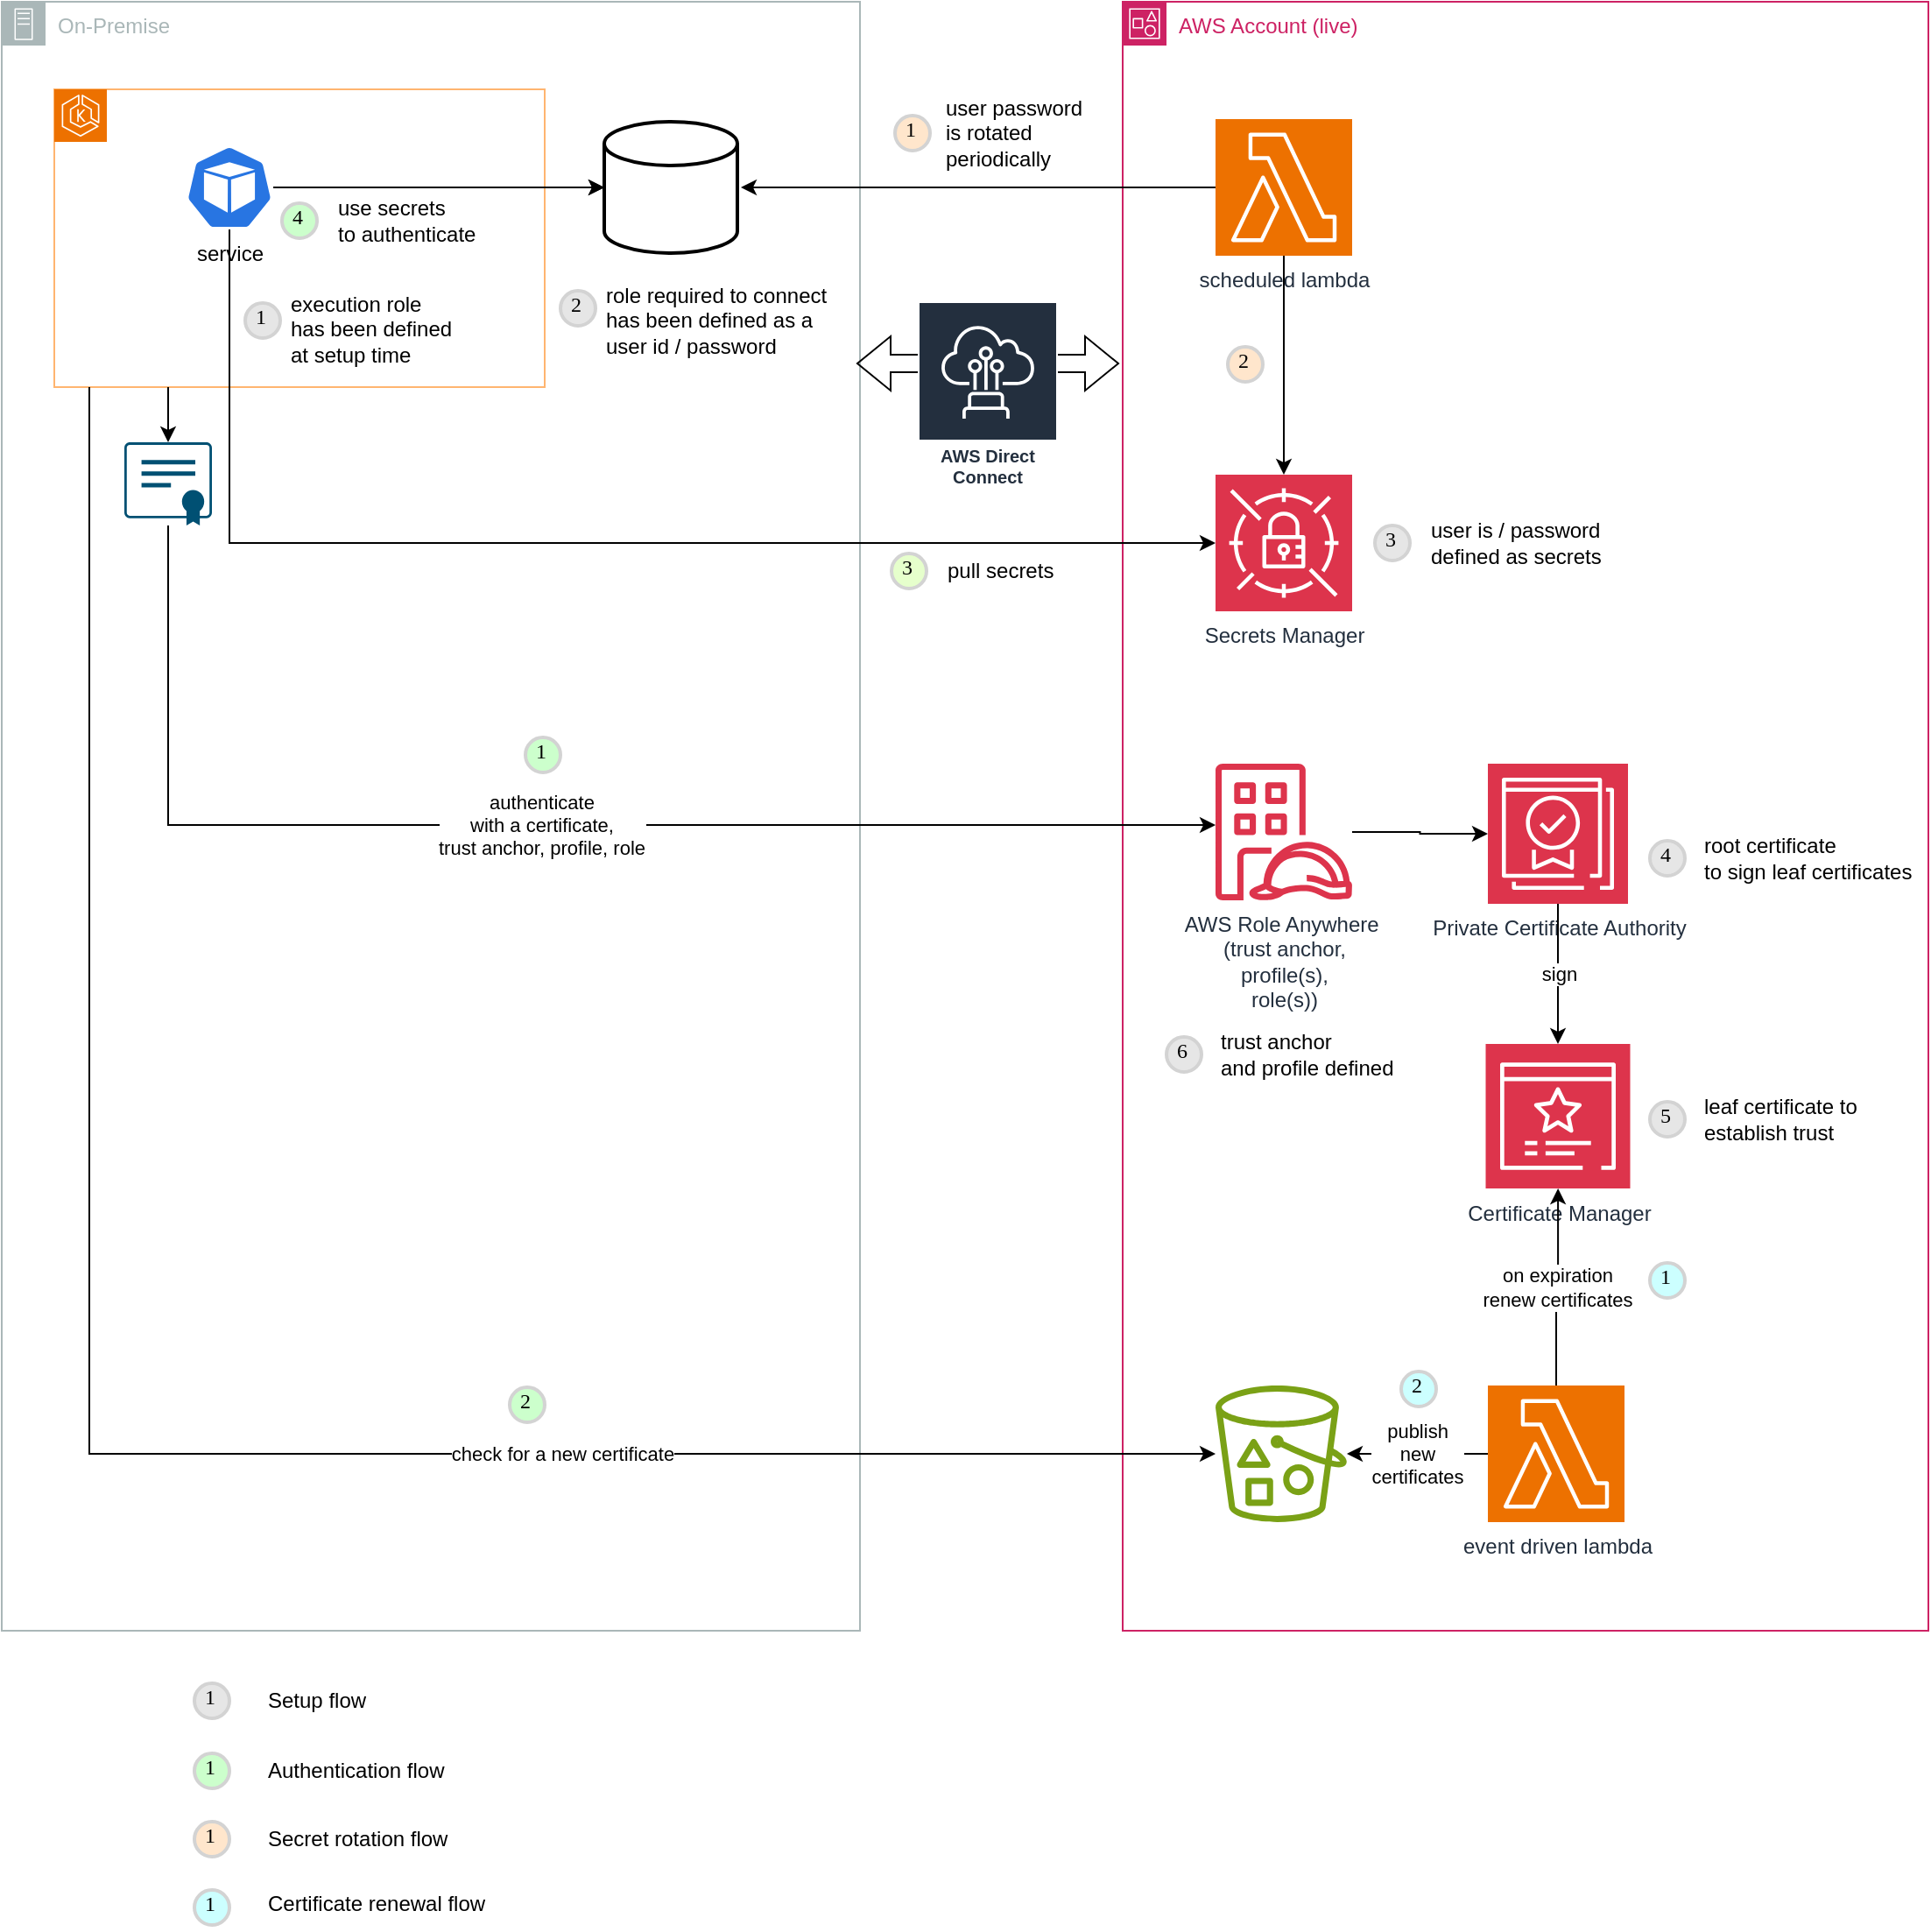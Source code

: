 <mxfile version="24.7.5">
  <diagram name="Page-1" id="AaEKmFql1r_eWt5HkwO5">
    <mxGraphModel dx="1026" dy="743" grid="1" gridSize="10" guides="1" tooltips="1" connect="1" arrows="1" fold="1" page="1" pageScale="1" pageWidth="827" pageHeight="1169" math="0" shadow="0">
      <root>
        <mxCell id="0" />
        <mxCell id="1" parent="0" />
        <mxCell id="3Bf_FbH5OQ8NM-TsNob--1" value="On-Premise" style="sketch=0;outlineConnect=0;gradientColor=none;html=1;whiteSpace=wrap;fontSize=12;fontStyle=0;shape=mxgraph.aws4.group;grIcon=mxgraph.aws4.group_on_premise;strokeColor=#AAB7B8;fillColor=none;verticalAlign=top;align=left;spacingLeft=30;fontColor=#AAB7B8;dashed=0;" vertex="1" parent="1">
          <mxGeometry x="60" y="150" width="490" height="930" as="geometry" />
        </mxCell>
        <mxCell id="3Bf_FbH5OQ8NM-TsNob--2" value="AWS Account (live)" style="points=[[0,0],[0.25,0],[0.5,0],[0.75,0],[1,0],[1,0.25],[1,0.5],[1,0.75],[1,1],[0.75,1],[0.5,1],[0.25,1],[0,1],[0,0.75],[0,0.5],[0,0.25]];outlineConnect=0;gradientColor=none;html=1;whiteSpace=wrap;fontSize=12;fontStyle=0;container=0;pointerEvents=0;collapsible=0;recursiveResize=0;shape=mxgraph.aws4.group;grIcon=mxgraph.aws4.group_account;strokeColor=#CD2264;fillColor=none;verticalAlign=top;align=left;spacingLeft=30;fontColor=#CD2264;dashed=0;" vertex="1" parent="1">
          <mxGeometry x="700" y="150" width="460" height="930" as="geometry" />
        </mxCell>
        <mxCell id="3Bf_FbH5OQ8NM-TsNob--3" value="" style="rounded=0;whiteSpace=wrap;html=1;strokeColor=#FFB570;" vertex="1" parent="1">
          <mxGeometry x="90" y="200" width="280" height="170" as="geometry" />
        </mxCell>
        <mxCell id="3Bf_FbH5OQ8NM-TsNob--4" style="edgeStyle=orthogonalEdgeStyle;rounded=0;orthogonalLoop=1;jettySize=auto;html=1;" edge="1" parent="1" source="3Bf_FbH5OQ8NM-TsNob--24">
          <mxGeometry relative="1" as="geometry">
            <mxPoint x="404" y="256" as="targetPoint" />
          </mxGeometry>
        </mxCell>
        <mxCell id="3Bf_FbH5OQ8NM-TsNob--5" value="" style="sketch=0;points=[[0,0,0],[0.25,0,0],[0.5,0,0],[0.75,0,0],[1,0,0],[0,1,0],[0.25,1,0],[0.5,1,0],[0.75,1,0],[1,1,0],[0,0.25,0],[0,0.5,0],[0,0.75,0],[1,0.25,0],[1,0.5,0],[1,0.75,0]];outlineConnect=0;fontColor=#232F3E;fillColor=#ED7100;strokeColor=#ffffff;dashed=0;verticalLabelPosition=bottom;verticalAlign=top;align=center;html=1;fontSize=12;fontStyle=0;aspect=fixed;shape=mxgraph.aws4.resourceIcon;resIcon=mxgraph.aws4.eks;" vertex="1" parent="1">
          <mxGeometry x="90" y="200" width="30" height="30" as="geometry" />
        </mxCell>
        <mxCell id="3Bf_FbH5OQ8NM-TsNob--6" value="4" style="ellipse;whiteSpace=wrap;html=1;aspect=fixed;strokeWidth=2;fontFamily=Tahoma;spacingBottom=4;spacingRight=2;strokeColor=#d3d3d3;fillColor=#CCFFCC;" vertex="1" parent="1">
          <mxGeometry x="220" y="265" width="20" height="20" as="geometry" />
        </mxCell>
        <mxCell id="3Bf_FbH5OQ8NM-TsNob--7" value="use secrets&lt;br&gt;to authenticate" style="text;html=1;strokeColor=none;fillColor=none;align=left;verticalAlign=middle;whiteSpace=wrap;rounded=0;" vertex="1" parent="1">
          <mxGeometry x="250" y="260" width="120" height="30" as="geometry" />
        </mxCell>
        <mxCell id="3Bf_FbH5OQ8NM-TsNob--8" value="role required to connect has been defined as a&amp;nbsp;&lt;div&gt;user id / password&lt;/div&gt;" style="text;html=1;strokeColor=none;fillColor=none;align=left;verticalAlign=middle;whiteSpace=wrap;rounded=0;" vertex="1" parent="1">
          <mxGeometry x="403" y="317" width="147" height="30" as="geometry" />
        </mxCell>
        <mxCell id="3Bf_FbH5OQ8NM-TsNob--9" value="2" style="ellipse;whiteSpace=wrap;html=1;aspect=fixed;strokeWidth=2;fontFamily=Tahoma;spacingBottom=4;spacingRight=2;strokeColor=#d3d3d3;fillColor=#E6E6E6;" vertex="1" parent="1">
          <mxGeometry x="379" y="315" width="20" height="20" as="geometry" />
        </mxCell>
        <mxCell id="3Bf_FbH5OQ8NM-TsNob--10" value="1" style="ellipse;whiteSpace=wrap;html=1;aspect=fixed;strokeWidth=2;fontFamily=Tahoma;spacingBottom=4;spacingRight=2;strokeColor=#d3d3d3;fillColor=#E6E6E6;" vertex="1" parent="1">
          <mxGeometry x="199" y="322" width="20" height="20" as="geometry" />
        </mxCell>
        <mxCell id="3Bf_FbH5OQ8NM-TsNob--11" value="execution role &lt;br&gt;has been defined&lt;br&gt;at setup time" style="text;html=1;strokeColor=none;fillColor=none;align=left;verticalAlign=middle;whiteSpace=wrap;rounded=0;" vertex="1" parent="1">
          <mxGeometry x="223" y="322" width="120" height="30" as="geometry" />
        </mxCell>
        <mxCell id="3Bf_FbH5OQ8NM-TsNob--12" value="Secrets Manager" style="sketch=0;points=[[0,0,0],[0.25,0,0],[0.5,0,0],[0.75,0,0],[1,0,0],[0,1,0],[0.25,1,0],[0.5,1,0],[0.75,1,0],[1,1,0],[0,0.25,0],[0,0.5,0],[0,0.75,0],[1,0.25,0],[1,0.5,0],[1,0.75,0]];outlineConnect=0;fontColor=#232F3E;fillColor=#DD344C;strokeColor=#ffffff;dashed=0;verticalLabelPosition=bottom;verticalAlign=top;align=center;html=1;fontSize=12;fontStyle=0;aspect=fixed;shape=mxgraph.aws4.resourceIcon;resIcon=mxgraph.aws4.secrets_manager;" vertex="1" parent="1">
          <mxGeometry x="753" y="420" width="78" height="78" as="geometry" />
        </mxCell>
        <mxCell id="3Bf_FbH5OQ8NM-TsNob--13" value="3" style="ellipse;whiteSpace=wrap;html=1;aspect=fixed;strokeWidth=2;fontFamily=Tahoma;spacingBottom=4;spacingRight=2;strokeColor=#d3d3d3;fillColor=#E6FFCC;" vertex="1" parent="1">
          <mxGeometry x="568" y="465" width="20" height="20" as="geometry" />
        </mxCell>
        <mxCell id="3Bf_FbH5OQ8NM-TsNob--14" value="pull secrets" style="text;html=1;strokeColor=none;fillColor=none;align=left;verticalAlign=middle;whiteSpace=wrap;rounded=0;" vertex="1" parent="1">
          <mxGeometry x="598" y="460" width="120" height="30" as="geometry" />
        </mxCell>
        <mxCell id="3Bf_FbH5OQ8NM-TsNob--15" value="scheduled lambda" style="sketch=0;points=[[0,0,0],[0.25,0,0],[0.5,0,0],[0.75,0,0],[1,0,0],[0,1,0],[0.25,1,0],[0.5,1,0],[0.75,1,0],[1,1,0],[0,0.25,0],[0,0.5,0],[0,0.75,0],[1,0.25,0],[1,0.5,0],[1,0.75,0]];outlineConnect=0;fontColor=#232F3E;fillColor=#ED7100;strokeColor=#ffffff;dashed=0;verticalLabelPosition=bottom;verticalAlign=top;align=center;html=1;fontSize=12;fontStyle=0;aspect=fixed;shape=mxgraph.aws4.resourceIcon;resIcon=mxgraph.aws4.lambda;" vertex="1" parent="1">
          <mxGeometry x="753" y="217" width="78" height="78" as="geometry" />
        </mxCell>
        <mxCell id="3Bf_FbH5OQ8NM-TsNob--16" value="user password&lt;br&gt;is rotated &lt;br&gt;periodically" style="text;html=1;strokeColor=none;fillColor=none;align=left;verticalAlign=middle;whiteSpace=wrap;rounded=0;" vertex="1" parent="1">
          <mxGeometry x="596.5" y="210" width="147" height="30" as="geometry" />
        </mxCell>
        <mxCell id="3Bf_FbH5OQ8NM-TsNob--17" value="1" style="ellipse;whiteSpace=wrap;html=1;aspect=fixed;strokeWidth=2;fontFamily=Tahoma;spacingBottom=4;spacingRight=2;strokeColor=#d3d3d3;fillColor=#FFE6CC;" vertex="1" parent="1">
          <mxGeometry x="570" y="215" width="20" height="20" as="geometry" />
        </mxCell>
        <mxCell id="3Bf_FbH5OQ8NM-TsNob--18" value="user is / password&lt;br&gt;defined as secrets" style="text;html=1;strokeColor=none;fillColor=none;align=left;verticalAlign=middle;whiteSpace=wrap;rounded=0;" vertex="1" parent="1">
          <mxGeometry x="874" y="444" width="147" height="30" as="geometry" />
        </mxCell>
        <mxCell id="3Bf_FbH5OQ8NM-TsNob--19" value="3" style="ellipse;whiteSpace=wrap;html=1;aspect=fixed;strokeWidth=2;fontFamily=Tahoma;spacingBottom=4;spacingRight=2;strokeColor=#d3d3d3;fillColor=#E6E6E6;" vertex="1" parent="1">
          <mxGeometry x="844" y="449" width="20" height="20" as="geometry" />
        </mxCell>
        <mxCell id="3Bf_FbH5OQ8NM-TsNob--20" style="edgeStyle=orthogonalEdgeStyle;rounded=0;orthogonalLoop=1;jettySize=auto;html=1;entryX=1;entryY=0.5;entryDx=0;entryDy=0;entryPerimeter=0;" edge="1" parent="1" source="3Bf_FbH5OQ8NM-TsNob--15">
          <mxGeometry relative="1" as="geometry">
            <mxPoint x="482" y="256" as="targetPoint" />
          </mxGeometry>
        </mxCell>
        <mxCell id="3Bf_FbH5OQ8NM-TsNob--21" style="edgeStyle=orthogonalEdgeStyle;rounded=0;orthogonalLoop=1;jettySize=auto;html=1;" edge="1" parent="1" source="3Bf_FbH5OQ8NM-TsNob--15" target="3Bf_FbH5OQ8NM-TsNob--12">
          <mxGeometry relative="1" as="geometry" />
        </mxCell>
        <mxCell id="3Bf_FbH5OQ8NM-TsNob--22" value="" style="edgeStyle=orthogonalEdgeStyle;rounded=0;orthogonalLoop=1;jettySize=auto;html=1;entryX=0;entryY=0.5;entryDx=0;entryDy=0;entryPerimeter=0;" edge="1" parent="1" source="3Bf_FbH5OQ8NM-TsNob--24">
          <mxGeometry relative="1" as="geometry">
            <Array as="points" />
            <mxPoint x="215" y="256" as="sourcePoint" />
            <mxPoint x="404" y="256" as="targetPoint" />
          </mxGeometry>
        </mxCell>
        <mxCell id="3Bf_FbH5OQ8NM-TsNob--23" value="2" style="ellipse;whiteSpace=wrap;html=1;aspect=fixed;strokeWidth=2;fontFamily=Tahoma;spacingBottom=4;spacingRight=2;strokeColor=#d3d3d3;fillColor=#FFE6CC;" vertex="1" parent="1">
          <mxGeometry x="760" y="347" width="20" height="20" as="geometry" />
        </mxCell>
        <mxCell id="3Bf_FbH5OQ8NM-TsNob--24" value="service" style="sketch=0;html=1;dashed=0;whitespace=wrap;fillColor=#2875E2;strokeColor=#ffffff;points=[[0.005,0.63,0],[0.1,0.2,0],[0.9,0.2,0],[0.5,0,0],[0.995,0.63,0],[0.72,0.99,0],[0.5,1,0],[0.28,0.99,0]];verticalLabelPosition=bottom;align=center;verticalAlign=top;shape=mxgraph.kubernetes.icon;prIcon=pod" vertex="1" parent="1">
          <mxGeometry x="165" y="232" width="50" height="48" as="geometry" />
        </mxCell>
        <mxCell id="3Bf_FbH5OQ8NM-TsNob--25" value="" style="strokeWidth=2;html=1;shape=mxgraph.flowchart.database;whiteSpace=wrap;" vertex="1" parent="1">
          <mxGeometry x="404" y="218.5" width="76" height="75" as="geometry" />
        </mxCell>
        <mxCell id="3Bf_FbH5OQ8NM-TsNob--26" value="" style="shape=flexArrow;endArrow=classic;startArrow=classic;html=1;rounded=0;" edge="1" parent="1">
          <mxGeometry x="-0.067" y="65" width="100" height="100" relative="1" as="geometry">
            <mxPoint x="548" y="356.5" as="sourcePoint" />
            <mxPoint x="698" y="356.5" as="targetPoint" />
            <mxPoint as="offset" />
          </mxGeometry>
        </mxCell>
        <mxCell id="3Bf_FbH5OQ8NM-TsNob--27" value="AWS Direct Connect" style="sketch=0;outlineConnect=0;fontColor=#232F3E;gradientColor=none;strokeColor=#ffffff;fillColor=#232F3E;dashed=0;verticalLabelPosition=middle;verticalAlign=bottom;align=center;html=1;whiteSpace=wrap;fontSize=10;fontStyle=1;spacing=3;shape=mxgraph.aws4.productIcon;prIcon=mxgraph.aws4.direct_connect;" vertex="1" parent="1">
          <mxGeometry x="583" y="321" width="80" height="110" as="geometry" />
        </mxCell>
        <mxCell id="3Bf_FbH5OQ8NM-TsNob--28" value="Private Certificate Authority" style="sketch=0;points=[[0,0,0],[0.25,0,0],[0.5,0,0],[0.75,0,0],[1,0,0],[0,1,0],[0.25,1,0],[0.5,1,0],[0.75,1,0],[1,1,0],[0,0.25,0],[0,0.5,0],[0,0.75,0],[1,0.25,0],[1,0.5,0],[1,0.75,0]];outlineConnect=0;fontColor=#232F3E;fillColor=#DD344C;strokeColor=#ffffff;dashed=0;verticalLabelPosition=bottom;verticalAlign=top;align=center;html=1;fontSize=12;fontStyle=0;aspect=fixed;shape=mxgraph.aws4.resourceIcon;resIcon=mxgraph.aws4.private_certificate_authority;" vertex="1" parent="1">
          <mxGeometry x="908.5" y="585" width="80" height="80" as="geometry" />
        </mxCell>
        <mxCell id="3Bf_FbH5OQ8NM-TsNob--29" value="authenticate&lt;br&gt;with a certificate, &lt;br&gt;trust anchor, profile, role" style="edgeStyle=orthogonalEdgeStyle;rounded=0;orthogonalLoop=1;jettySize=auto;html=1;" edge="1" parent="1" source="3Bf_FbH5OQ8NM-TsNob--31" target="3Bf_FbH5OQ8NM-TsNob--38">
          <mxGeometry x="-0.001" relative="1" as="geometry">
            <Array as="points">
              <mxPoint x="155" y="620" />
            </Array>
            <mxPoint as="offset" />
          </mxGeometry>
        </mxCell>
        <mxCell id="3Bf_FbH5OQ8NM-TsNob--30" style="edgeStyle=orthogonalEdgeStyle;rounded=0;orthogonalLoop=1;jettySize=auto;html=1;entryX=0;entryY=0.5;entryDx=0;entryDy=0;entryPerimeter=0;exitX=0.5;exitY=1;exitDx=0;exitDy=0;exitPerimeter=0;" edge="1" parent="1" source="3Bf_FbH5OQ8NM-TsNob--24" target="3Bf_FbH5OQ8NM-TsNob--12">
          <mxGeometry relative="1" as="geometry">
            <Array as="points">
              <mxPoint x="190" y="459" />
            </Array>
          </mxGeometry>
        </mxCell>
        <mxCell id="3Bf_FbH5OQ8NM-TsNob--31" value="" style="points=[[0.015,0.015,0],[0.25,0,0],[0.5,0,0],[0.75,0,0],[0.985,0.015,0],[1,0.22,0],[1,0.44,0],[1,0.67,0],[0.985,0.89,0],[0,0.22,0],[0,0.44,0],[0,0.67,0],[0.015,0.89,0],[0.25,0.91,0],[0.5,0.91,0],[0.785,0.955,0]];verticalLabelPosition=bottom;sketch=0;html=1;verticalAlign=top;aspect=fixed;align=center;pointerEvents=1;shape=mxgraph.cisco19.x509_certificate;fillColor=#005073;strokeColor=none;" vertex="1" parent="1">
          <mxGeometry x="130" y="401.5" width="50" height="47.5" as="geometry" />
        </mxCell>
        <mxCell id="3Bf_FbH5OQ8NM-TsNob--32" style="edgeStyle=orthogonalEdgeStyle;rounded=0;orthogonalLoop=1;jettySize=auto;html=1;entryX=0.5;entryY=0;entryDx=0;entryDy=0;entryPerimeter=0;" edge="1" parent="1" source="3Bf_FbH5OQ8NM-TsNob--3" target="3Bf_FbH5OQ8NM-TsNob--31">
          <mxGeometry relative="1" as="geometry">
            <Array as="points">
              <mxPoint x="155" y="380" />
              <mxPoint x="155" y="380" />
            </Array>
          </mxGeometry>
        </mxCell>
        <mxCell id="3Bf_FbH5OQ8NM-TsNob--33" value="leaf certificate to establish trust" style="text;html=1;strokeColor=none;fillColor=none;align=left;verticalAlign=middle;whiteSpace=wrap;rounded=0;" vertex="1" parent="1">
          <mxGeometry x="1030" y="773" width="125" height="30" as="geometry" />
        </mxCell>
        <mxCell id="3Bf_FbH5OQ8NM-TsNob--34" value="4" style="ellipse;whiteSpace=wrap;html=1;aspect=fixed;strokeWidth=2;fontFamily=Tahoma;spacingBottom=4;spacingRight=2;strokeColor=#d3d3d3;fillColor=#E6E6E6;" vertex="1" parent="1">
          <mxGeometry x="1001" y="629" width="20" height="20" as="geometry" />
        </mxCell>
        <mxCell id="3Bf_FbH5OQ8NM-TsNob--35" value="Certificate Manager" style="sketch=0;points=[[0,0,0],[0.25,0,0],[0.5,0,0],[0.75,0,0],[1,0,0],[0,1,0],[0.25,1,0],[0.5,1,0],[0.75,1,0],[1,1,0],[0,0.25,0],[0,0.5,0],[0,0.75,0],[1,0.25,0],[1,0.5,0],[1,0.75,0]];outlineConnect=0;fontColor=#232F3E;fillColor=#DD344C;strokeColor=#ffffff;dashed=0;verticalLabelPosition=bottom;verticalAlign=top;align=center;html=1;fontSize=12;fontStyle=0;aspect=fixed;shape=mxgraph.aws4.resourceIcon;resIcon=mxgraph.aws4.certificate_manager_3;" vertex="1" parent="1">
          <mxGeometry x="907.25" y="745" width="82.5" height="82.5" as="geometry" />
        </mxCell>
        <mxCell id="3Bf_FbH5OQ8NM-TsNob--36" value="root certificate&amp;nbsp;&lt;div&gt;to sign leaf certificates&lt;/div&gt;" style="text;html=1;strokeColor=none;fillColor=none;align=left;verticalAlign=middle;whiteSpace=wrap;rounded=0;" vertex="1" parent="1">
          <mxGeometry x="1030" y="624" width="125" height="30" as="geometry" />
        </mxCell>
        <mxCell id="3Bf_FbH5OQ8NM-TsNob--37" value="5" style="ellipse;whiteSpace=wrap;html=1;aspect=fixed;strokeWidth=2;fontFamily=Tahoma;spacingBottom=4;spacingRight=2;strokeColor=#d3d3d3;fillColor=#E6E6E6;" vertex="1" parent="1">
          <mxGeometry x="1001" y="778" width="20" height="20" as="geometry" />
        </mxCell>
        <mxCell id="3Bf_FbH5OQ8NM-TsNob--38" value="AWS Role Anywhere&amp;nbsp;&lt;br&gt;(trust anchor,&lt;br&gt;profile(s),&lt;br&gt;role(s))" style="sketch=0;outlineConnect=0;fontColor=#232F3E;gradientColor=none;fillColor=#DD344C;strokeColor=none;dashed=0;verticalLabelPosition=bottom;verticalAlign=top;align=center;html=1;fontSize=12;fontStyle=0;aspect=fixed;pointerEvents=1;shape=mxgraph.aws4.identity_access_management_iam_roles_anywhere;" vertex="1" parent="1">
          <mxGeometry x="753" y="585" width="78" height="78" as="geometry" />
        </mxCell>
        <mxCell id="3Bf_FbH5OQ8NM-TsNob--39" style="edgeStyle=orthogonalEdgeStyle;rounded=0;orthogonalLoop=1;jettySize=auto;html=1;entryX=0;entryY=0.5;entryDx=0;entryDy=0;entryPerimeter=0;" edge="1" parent="1" source="3Bf_FbH5OQ8NM-TsNob--38" target="3Bf_FbH5OQ8NM-TsNob--28">
          <mxGeometry relative="1" as="geometry" />
        </mxCell>
        <mxCell id="3Bf_FbH5OQ8NM-TsNob--40" value="sign" style="edgeStyle=orthogonalEdgeStyle;rounded=0;orthogonalLoop=1;jettySize=auto;html=1;entryX=0.5;entryY=0;entryDx=0;entryDy=0;entryPerimeter=0;" edge="1" parent="1" source="3Bf_FbH5OQ8NM-TsNob--28" target="3Bf_FbH5OQ8NM-TsNob--35">
          <mxGeometry relative="1" as="geometry" />
        </mxCell>
        <mxCell id="3Bf_FbH5OQ8NM-TsNob--41" value="on expiration&lt;br&gt;renew certificates" style="edgeStyle=orthogonalEdgeStyle;rounded=0;orthogonalLoop=1;jettySize=auto;html=1;" edge="1" parent="1" source="3Bf_FbH5OQ8NM-TsNob--43" target="3Bf_FbH5OQ8NM-TsNob--35">
          <mxGeometry relative="1" as="geometry" />
        </mxCell>
        <mxCell id="3Bf_FbH5OQ8NM-TsNob--42" value="publish&lt;br&gt;new&lt;br&gt;certificates" style="edgeStyle=orthogonalEdgeStyle;rounded=0;orthogonalLoop=1;jettySize=auto;html=1;" edge="1" parent="1" source="3Bf_FbH5OQ8NM-TsNob--43" target="3Bf_FbH5OQ8NM-TsNob--44">
          <mxGeometry relative="1" as="geometry" />
        </mxCell>
        <mxCell id="3Bf_FbH5OQ8NM-TsNob--43" value="event driven lambda" style="sketch=0;points=[[0,0,0],[0.25,0,0],[0.5,0,0],[0.75,0,0],[1,0,0],[0,1,0],[0.25,1,0],[0.5,1,0],[0.75,1,0],[1,1,0],[0,0.25,0],[0,0.5,0],[0,0.75,0],[1,0.25,0],[1,0.5,0],[1,0.75,0]];outlineConnect=0;fontColor=#232F3E;fillColor=#ED7100;strokeColor=#ffffff;dashed=0;verticalLabelPosition=bottom;verticalAlign=top;align=center;html=1;fontSize=12;fontStyle=0;aspect=fixed;shape=mxgraph.aws4.resourceIcon;resIcon=mxgraph.aws4.lambda;" vertex="1" parent="1">
          <mxGeometry x="908.5" y="940" width="78" height="78" as="geometry" />
        </mxCell>
        <mxCell id="3Bf_FbH5OQ8NM-TsNob--44" value="" style="sketch=0;outlineConnect=0;fontColor=#232F3E;gradientColor=none;fillColor=#7AA116;strokeColor=none;dashed=0;verticalLabelPosition=bottom;verticalAlign=top;align=center;html=1;fontSize=12;fontStyle=0;aspect=fixed;pointerEvents=1;shape=mxgraph.aws4.bucket_with_objects;" vertex="1" parent="1">
          <mxGeometry x="753" y="940" width="75" height="78" as="geometry" />
        </mxCell>
        <mxCell id="3Bf_FbH5OQ8NM-TsNob--45" value="1" style="ellipse;whiteSpace=wrap;html=1;aspect=fixed;strokeWidth=2;fontFamily=Tahoma;spacingBottom=4;spacingRight=2;strokeColor=#d3d3d3;fillColor=#CCFFCC;" vertex="1" parent="1">
          <mxGeometry x="359" y="570" width="20" height="20" as="geometry" />
        </mxCell>
        <mxCell id="3Bf_FbH5OQ8NM-TsNob--46" value="1" style="ellipse;whiteSpace=wrap;html=1;aspect=fixed;strokeWidth=2;fontFamily=Tahoma;spacingBottom=4;spacingRight=2;strokeColor=#d3d3d3;fillColor=#CCFFFF;" vertex="1" parent="1">
          <mxGeometry x="1001" y="870" width="20" height="20" as="geometry" />
        </mxCell>
        <mxCell id="3Bf_FbH5OQ8NM-TsNob--47" value="2" style="ellipse;whiteSpace=wrap;html=1;aspect=fixed;strokeWidth=2;fontFamily=Tahoma;spacingBottom=4;spacingRight=2;strokeColor=#d3d3d3;fillColor=#CCFFFF;" vertex="1" parent="1">
          <mxGeometry x="859" y="932" width="20" height="20" as="geometry" />
        </mxCell>
        <mxCell id="3Bf_FbH5OQ8NM-TsNob--48" value="trust anchor&lt;div&gt;and profile defined&lt;/div&gt;" style="text;html=1;strokeColor=none;fillColor=none;align=left;verticalAlign=middle;whiteSpace=wrap;rounded=0;" vertex="1" parent="1">
          <mxGeometry x="754" y="736" width="125" height="30" as="geometry" />
        </mxCell>
        <mxCell id="3Bf_FbH5OQ8NM-TsNob--49" value="6" style="ellipse;whiteSpace=wrap;html=1;aspect=fixed;strokeWidth=2;fontFamily=Tahoma;spacingBottom=4;spacingRight=2;strokeColor=#d3d3d3;fillColor=#E6E6E6;" vertex="1" parent="1">
          <mxGeometry x="725" y="741" width="20" height="20" as="geometry" />
        </mxCell>
        <mxCell id="3Bf_FbH5OQ8NM-TsNob--50" value="check for a new certificate" style="edgeStyle=orthogonalEdgeStyle;rounded=0;orthogonalLoop=1;jettySize=auto;html=1;" edge="1" parent="1" target="3Bf_FbH5OQ8NM-TsNob--44">
          <mxGeometry x="0.404" relative="1" as="geometry">
            <Array as="points">
              <mxPoint x="110" y="979" />
            </Array>
            <mxPoint x="110" y="370" as="sourcePoint" />
            <mxPoint x="708" y="541" as="targetPoint" />
            <mxPoint as="offset" />
          </mxGeometry>
        </mxCell>
        <mxCell id="3Bf_FbH5OQ8NM-TsNob--51" value="2" style="ellipse;whiteSpace=wrap;html=1;aspect=fixed;strokeWidth=2;fontFamily=Tahoma;spacingBottom=4;spacingRight=2;strokeColor=#d3d3d3;fillColor=#CCFFCC;" vertex="1" parent="1">
          <mxGeometry x="350" y="941" width="20" height="20" as="geometry" />
        </mxCell>
        <mxCell id="3Bf_FbH5OQ8NM-TsNob--52" value="1" style="ellipse;whiteSpace=wrap;html=1;aspect=fixed;strokeWidth=2;fontFamily=Tahoma;spacingBottom=4;spacingRight=2;strokeColor=#d3d3d3;fillColor=#E6E6E6;" vertex="1" parent="1">
          <mxGeometry x="170" y="1110" width="20" height="20" as="geometry" />
        </mxCell>
        <mxCell id="3Bf_FbH5OQ8NM-TsNob--53" value="1" style="ellipse;whiteSpace=wrap;html=1;aspect=fixed;strokeWidth=2;fontFamily=Tahoma;spacingBottom=4;spacingRight=2;strokeColor=#d3d3d3;fillColor=#CCFFCC;" vertex="1" parent="1">
          <mxGeometry x="170" y="1150" width="20" height="20" as="geometry" />
        </mxCell>
        <mxCell id="3Bf_FbH5OQ8NM-TsNob--54" value="1" style="ellipse;whiteSpace=wrap;html=1;aspect=fixed;strokeWidth=2;fontFamily=Tahoma;spacingBottom=4;spacingRight=2;strokeColor=#d3d3d3;fillColor=#CCFFFF;" vertex="1" parent="1">
          <mxGeometry x="170" y="1228" width="20" height="20" as="geometry" />
        </mxCell>
        <mxCell id="3Bf_FbH5OQ8NM-TsNob--55" value="1" style="ellipse;whiteSpace=wrap;html=1;aspect=fixed;strokeWidth=2;fontFamily=Tahoma;spacingBottom=4;spacingRight=2;strokeColor=#d3d3d3;fillColor=#FFE6CC;" vertex="1" parent="1">
          <mxGeometry x="170" y="1189" width="20" height="20" as="geometry" />
        </mxCell>
        <mxCell id="3Bf_FbH5OQ8NM-TsNob--56" value="Setup flow" style="text;html=1;align=left;verticalAlign=middle;whiteSpace=wrap;rounded=0;" vertex="1" parent="1">
          <mxGeometry x="210" y="1105" width="60" height="30" as="geometry" />
        </mxCell>
        <mxCell id="3Bf_FbH5OQ8NM-TsNob--57" value="Authentication flow" style="text;html=1;align=left;verticalAlign=middle;whiteSpace=wrap;rounded=0;" vertex="1" parent="1">
          <mxGeometry x="210" y="1145" width="120" height="30" as="geometry" />
        </mxCell>
        <mxCell id="3Bf_FbH5OQ8NM-TsNob--58" value="Secret rotation flow" style="text;html=1;align=left;verticalAlign=middle;whiteSpace=wrap;rounded=0;" vertex="1" parent="1">
          <mxGeometry x="210" y="1184" width="120" height="30" as="geometry" />
        </mxCell>
        <mxCell id="3Bf_FbH5OQ8NM-TsNob--59" value="Certificate renewal flow" style="text;html=1;align=left;verticalAlign=middle;whiteSpace=wrap;rounded=0;" vertex="1" parent="1">
          <mxGeometry x="210" y="1221" width="150" height="30" as="geometry" />
        </mxCell>
      </root>
    </mxGraphModel>
  </diagram>
</mxfile>
